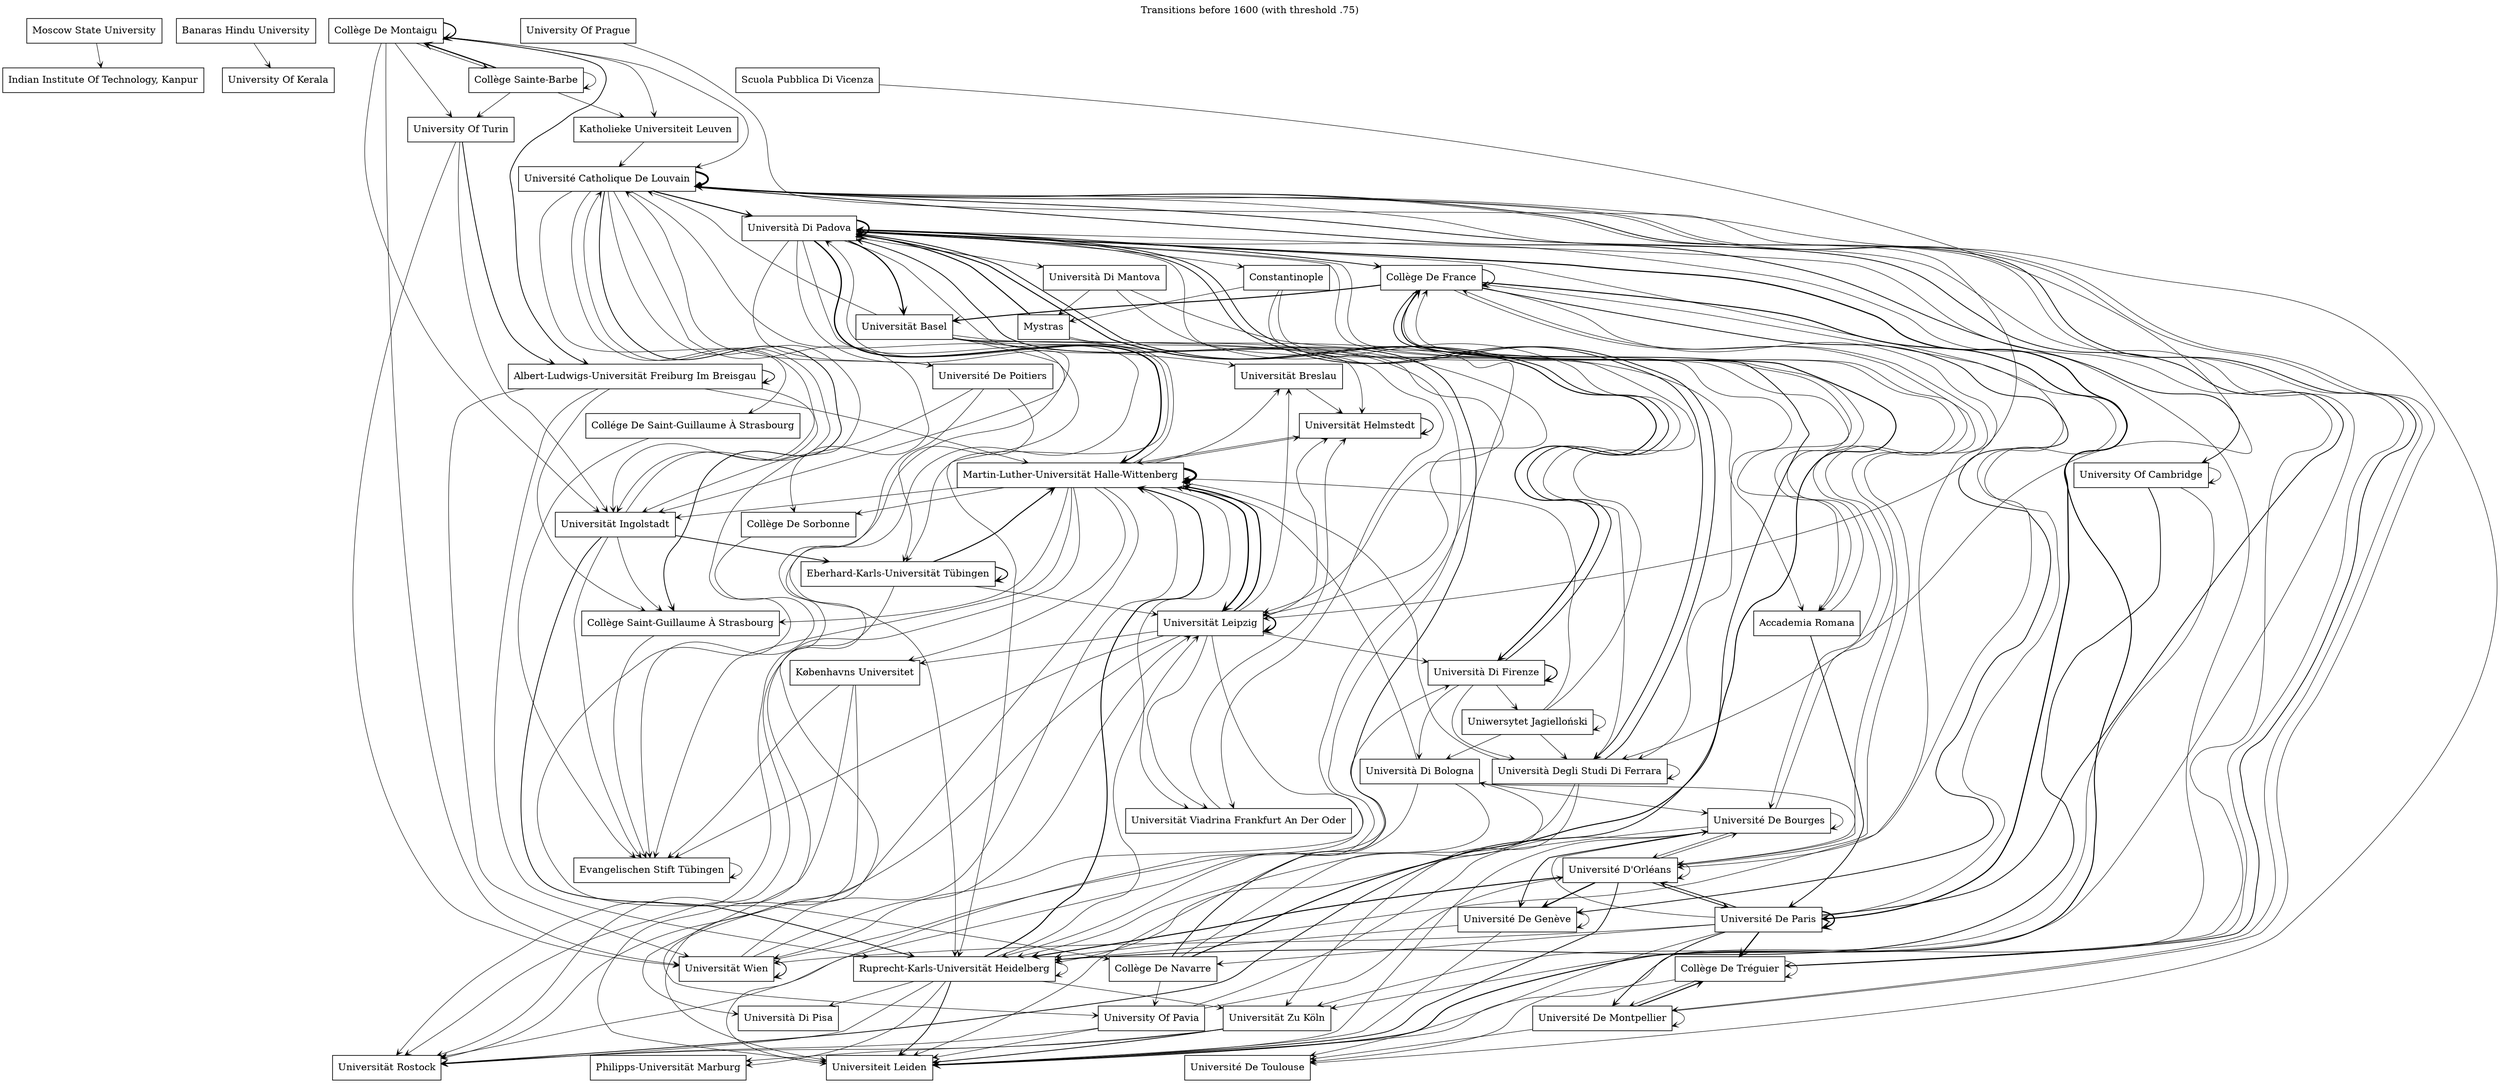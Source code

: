 digraph transition {
 node[shape="rectangle"];
 edge[arrowhead="vee", arrowsize=0.8, weight=0.1]; 
 labelloc="t"; 
 label="Transitions before 1600 (with threshold .75)"; 
   "Moscow State University" -> "Indian Institute Of Technology, Kanpur" [penwidth = ".7"];
   "Banaras Hindu University" -> "University Of Kerala" [penwidth = ".7"];
   "Université Catholique De Louvain" -> "Université Catholique De Louvain" [penwidth = "2.6"];
   "Université Catholique De Louvain" -> "Università Di Padova" [penwidth = "1.4"];
   "Université Catholique De Louvain" -> "University Of Cambridge" [penwidth = "1.1"];
   "Université Catholique De Louvain" -> "Collège De Tréguier" [penwidth = ".7"];
   "Université Catholique De Louvain" -> "Université De Montpellier" [penwidth = ".7"];
   "Université Catholique De Louvain" -> "Université De Toulouse" [penwidth = ".7"];
   "Collège De Tréguier" -> "Università Di Padova" [penwidth = ".7"];
   "Collège De Tréguier" -> "Université Catholique De Louvain" [penwidth = "1.1"];
   "Collège De Tréguier" -> "Collège De Tréguier" [penwidth = ".7"];
   "Collège De Tréguier" -> "Université De Montpellier" [penwidth = ".7"];
   "Collège De Tréguier" -> "Université De Toulouse" [penwidth = ".7"];
   "Università Di Padova" -> "Università Di Padova" [penwidth = "2.1"];
   "Université Catholique De Louvain" -> "Universität Zu Köln" [penwidth = ".7"];
   "Collège De Navarre" -> "Collège De France" [penwidth = "1.4"];
   "Collège De Navarre" -> "University Of Pavia" [penwidth = ".7"];
   "Collège De Navarre" -> "Università Di Padova" [penwidth = "1.1"];
   "Collège De Navarre" -> "Università Di Bologna" [penwidth = ".7"];
   "Università Di Padova" -> "Collège De France" [penwidth = "1.1"];
   "Università Di Padova" -> "University Of Pavia" [penwidth = ".7"];
   "Università Di Padova" -> "Martin-Luther-Universität Halle-Wittenberg" [penwidth = "1.8"];
   "Università Di Padova" -> "Universität Leipzig" [penwidth = ".7"];
   "Collège De France" -> "Universiteit Leiden" [penwidth = "1.4"];
   "Collège De France" -> "Universität Rostock" [penwidth = "1.1"];
   "Università Di Padova" -> "Universiteit Leiden" [penwidth = ".7"];
   "Università Di Padova" -> "Universität Rostock" [penwidth = ".7"];
   "University Of Pavia" -> "Universiteit Leiden" [penwidth = ".7"];
   "University Of Pavia" -> "Universität Rostock" [penwidth = ".7"];
   "Università Degli Studi Di Ferrara" -> "Università Di Padova" [penwidth = "1.1"];
   "Collège De France" -> "Universität Basel" [penwidth = "1.4"];
   "Università Di Padova" -> "Universität Basel" [penwidth = "1.6"];
   "University Of Cambridge" -> "Ruprecht-Karls-Universität Heidelberg" [penwidth = "1.1"];
   "University Of Cambridge" -> "Universität Zu Köln" [penwidth = ".7"];
   "Ruprecht-Karls-Universität Heidelberg" -> "Ruprecht-Karls-Universität Heidelberg" [penwidth = ".7"];
   "Ruprecht-Karls-Universität Heidelberg" -> "Universität Zu Köln" [penwidth = ".7"];
   "Universität Zu Köln" -> "Universiteit Leiden" [penwidth = "1.1"];
   "Universität Zu Köln" -> "Universität Rostock" [penwidth = ".7"];
   "Universität Zu Köln" -> "Philipps-Universität Marburg" [penwidth = ".7"];
   "Ruprecht-Karls-Universität Heidelberg" -> "Universiteit Leiden" [penwidth = "1.1"];
   "Ruprecht-Karls-Universität Heidelberg" -> "Universität Rostock" [penwidth = ".7"];
   "Ruprecht-Karls-Universität Heidelberg" -> "Philipps-Universität Marburg" [penwidth = ".7"];
   "Università Di Padova" -> "Università Degli Studi Di Ferrara" [penwidth = "1.1"];
   "Università Di Bologna" -> "Universiteit Leiden" [penwidth = ".7"];
   "Università Di Bologna" -> "Universität Rostock" [penwidth = ".7"];
   "Universität Leipzig" -> "Universiteit Leiden" [penwidth = ".7"];
   "Universität Leipzig" -> "Universität Rostock" [penwidth = ".7"];
   "Universität Leipzig" -> "Evangelischen Stift Tübingen" [penwidth = ".7"];
   "Københavns Universitet" -> "Universiteit Leiden" [penwidth = ".7"];
   "Københavns Universitet" -> "Universität Rostock" [penwidth = ".7"];
   "Københavns Universitet" -> "Evangelischen Stift Tübingen" [penwidth = ".7"];
   "Martin-Luther-Universität Halle-Wittenberg" -> "Universiteit Leiden" [penwidth = ".7"];
   "Martin-Luther-Universität Halle-Wittenberg" -> "Universität Rostock" [penwidth = ".7"];
   "Martin-Luther-Universität Halle-Wittenberg" -> "Evangelischen Stift Tübingen" [penwidth = ".7"];
   "Université De Paris" -> "Collège De Tréguier" [penwidth = "1.6"];
   "Université De Paris" -> "Université Catholique De Louvain" [penwidth = "1.1"];
   "Université De Paris" -> "Université De Montpellier" [penwidth = "1.1"];
   "Université De Paris" -> "Université De Toulouse" [penwidth = ".7"];
   "Université De Montpellier" -> "Collège De Tréguier" [penwidth = "1.4"];
   "Université De Montpellier" -> "Université Catholique De Louvain" [penwidth = ".7"];
   "Université De Montpellier" -> "Université De Montpellier" [penwidth = ".7"];
   "Université De Montpellier" -> "Université De Toulouse" [penwidth = ".7"];
   "Université Catholique De Louvain" -> "Collège De Navarre" [penwidth = ".7"];
   "Université Catholique De Louvain" -> "Collége De Saint-Guillaume À Strasbourg" [penwidth = ".7"];
   "Université Catholique De Louvain" -> "Collège De Sorbonne" [penwidth = ".7"];
   "Université Catholique De Louvain" -> "Collège Saint-Guillaume À Strasbourg" [penwidth = "1.1"];
   "Université Catholique De Louvain" -> "Universität Ingolstadt" [penwidth = ".7"];
   "Université Catholique De Louvain" -> "Ruprecht-Karls-Universität Heidelberg" [penwidth = ".7"];
   "Collège De Montaigu" -> "Université Catholique De Louvain" [penwidth = ".7"];
   "Katholieke Universiteit Leuven" -> "Université Catholique De Louvain" [penwidth = ".7"];
   "Universität Ingolstadt" -> "Université Catholique De Louvain" [penwidth = ".7"];
   "Universität Basel" -> "Universität Ingolstadt" [penwidth = ".7"];
   "Universität Basel" -> "Université Catholique De Louvain" [penwidth = ".7"];
   "Universität Basel" -> "Eberhard-Karls-Universität Tübingen" [penwidth = ".7"];
   "Universität Basel" -> "Ruprecht-Karls-Universität Heidelberg" [penwidth = ".7"];
   "Université De Poitiers" -> "Universität Ingolstadt" [penwidth = ".7"];
   "Université De Poitiers" -> "Université Catholique De Louvain" [penwidth = ".7"];
   "Université De Poitiers" -> "Eberhard-Karls-Universität Tübingen" [penwidth = ".7"];
   "Université De Poitiers" -> "Ruprecht-Karls-Universität Heidelberg" [penwidth = ".7"];
   "Collège Sainte-Barbe" -> "Collège De Montaigu" [penwidth = "1.6"];
   "Collège Sainte-Barbe" -> "Katholieke Universiteit Leuven" [penwidth = ".7"];
   "Collège Sainte-Barbe" -> "University Of Turin" [penwidth = ".7"];
   "Collège Sainte-Barbe" -> "Collège Sainte-Barbe" [penwidth = ".7"];
   "Collège De Montaigu" -> "Collège De Montaigu" [penwidth = "1.6"];
   "Collège De Montaigu" -> "Katholieke Universiteit Leuven" [penwidth = ".7"];
   "Collège De Montaigu" -> "University Of Turin" [penwidth = ".7"];
   "Collège De Montaigu" -> "Collège Sainte-Barbe" [penwidth = ".7"];
   "Collège De Montaigu" -> "Albert-Ludwigs-Universität Freiburg Im Breisgau" [penwidth = "1.1"];
   "Collège De Montaigu" -> "Universität Wien" [penwidth = ".7"];
   "Collège De Montaigu" -> "Universität Ingolstadt" [penwidth = ".7"];
   "University Of Turin" -> "Albert-Ludwigs-Universität Freiburg Im Breisgau" [penwidth = "1.1"];
   "University Of Turin" -> "Universität Wien" [penwidth = ".7"];
   "University Of Turin" -> "Universität Ingolstadt" [penwidth = ".7"];
   "Universität Wien" -> "Universität Leipzig" [penwidth = ".7"];
   "Universität Wien" -> "Universität Wien" [penwidth = "1.1"];
   "Universität Leipzig" -> "Università Di Firenze" [penwidth = ".7"];
   "Universität Wien" -> "Università Di Firenze" [penwidth = ".7"];
   "Università Di Firenze" -> "Università Degli Studi Di Ferrara" [penwidth = ".7"];
   "Università Di Firenze" -> "Università Di Bologna" [penwidth = ".7"];
   "Università Di Firenze" -> "Università Di Padova" [penwidth = "1.1"];
   "Università Di Firenze" -> "Uniwersytet Jagielloński" [penwidth = ".7"];
   "Uniwersytet Jagielloński" -> "Università Degli Studi Di Ferrara" [penwidth = ".7"];
   "Uniwersytet Jagielloński" -> "Università Di Bologna" [penwidth = ".7"];
   "Uniwersytet Jagielloński" -> "Università Di Padova" [penwidth = ".7"];
   "Uniwersytet Jagielloński" -> "Uniwersytet Jagielloński" [penwidth = ".7"];
   "Università Di Bologna" -> "Martin-Luther-Universität Halle-Wittenberg" [penwidth = ".7"];
   "Uniwersytet Jagielloński" -> "Martin-Luther-Universität Halle-Wittenberg" [penwidth = ".7"];
   "Università Degli Studi Di Ferrara" -> "Martin-Luther-Universität Halle-Wittenberg" [penwidth = ".7"];
   "Albert-Ludwigs-Universität Freiburg Im Breisgau" -> "Albert-Ludwigs-Universität Freiburg Im Breisgau" [penwidth = "1.1"];
   "Albert-Ludwigs-Universität Freiburg Im Breisgau" -> "Universität Wien" [penwidth = ".7"];
   "Albert-Ludwigs-Universität Freiburg Im Breisgau" -> "Universität Ingolstadt" [penwidth = ".7"];
   "Albert-Ludwigs-Universität Freiburg Im Breisgau" -> "Martin-Luther-Universität Halle-Wittenberg" [penwidth = ".7"];
   "Universität Wien" -> "Martin-Luther-Universität Halle-Wittenberg" [penwidth = ".7"];
   "Martin-Luther-Universität Halle-Wittenberg" -> "Martin-Luther-Universität Halle-Wittenberg" [penwidth = "3.0"];
   "Martin-Luther-Universität Halle-Wittenberg" -> "Universität Leipzig" [penwidth = "1.8"];
   "Martin-Luther-Universität Halle-Wittenberg" -> "Københavns Universitet" [penwidth = ".7"];
   "Martin-Luther-Universität Halle-Wittenberg" -> "Università Di Padova" [penwidth = ".7"];
   "Ruprecht-Karls-Universität Heidelberg" -> "Martin-Luther-Universität Halle-Wittenberg" [penwidth = "1.4"];
   "Ruprecht-Karls-Universität Heidelberg" -> "Università Di Pisa" [penwidth = ".7"];
   "Ruprecht-Karls-Universität Heidelberg" -> "Universität Leipzig" [penwidth = ".7"];
   "Eberhard-Karls-Universität Tübingen" -> "Martin-Luther-Universität Halle-Wittenberg" [penwidth = "1.4"];
   "Eberhard-Karls-Universität Tübingen" -> "Università Di Pisa" [penwidth = ".7"];
   "Eberhard-Karls-Universität Tübingen" -> "Universität Leipzig" [penwidth = ".7"];
   "Collége De Saint-Guillaume À Strasbourg" -> "Evangelischen Stift Tübingen" [penwidth = ".7"];
   "Universität Ingolstadt" -> "Evangelischen Stift Tübingen" [penwidth = ".7"];
   "Collège Saint-Guillaume À Strasbourg" -> "Evangelischen Stift Tübingen" [penwidth = ".7"];
   "Collège De Sorbonne" -> "Evangelischen Stift Tübingen" [penwidth = ".7"];
   "Evangelischen Stift Tübingen" -> "Evangelischen Stift Tübingen" [penwidth = ".7"];
   "Universität Leipzig" -> "Københavns Universitet" [penwidth = ".7"];
   "Universität Leipzig" -> "Martin-Luther-Universität Halle-Wittenberg" [penwidth = "1.6"];
   "Universität Leipzig" -> "Universität Leipzig" [penwidth = "1.8"];
   "Universität Ingolstadt" -> "Eberhard-Karls-Universität Tübingen" [penwidth = "1.1"];
   "Universität Ingolstadt" -> "Ruprecht-Karls-Universität Heidelberg" [penwidth = "1.1"];
   "Martin-Luther-Universität Halle-Wittenberg" -> "Collège De Sorbonne" [penwidth = ".7"];
   "Martin-Luther-Universität Halle-Wittenberg" -> "Collège Saint-Guillaume À Strasbourg" [penwidth = ".7"];
   "Martin-Luther-Universität Halle-Wittenberg" -> "Universität Ingolstadt" [penwidth = ".7"];
   "Scuola Pubblica Di Vicenza" -> "Università Degli Studi Di Ferrara" [penwidth = ".7"];
   "Università Di Padova" -> "Université De Paris" [penwidth = "1.6"];
   "Università Degli Studi Di Ferrara" -> "Università Degli Studi Di Ferrara" [penwidth = ".7"];
   "Université De Paris" -> "Universität Wien" [penwidth = ".7"];
   "University Of Prague" -> "Universität Leipzig" [penwidth = ".7"];
   "Universität Helmstedt" -> "Martin-Luther-Universität Halle-Wittenberg" [penwidth = ".7"];
   "Università Degli Studi Di Ferrara" -> "Ruprecht-Karls-Universität Heidelberg" [penwidth = ".7"];
   "Università Degli Studi Di Ferrara" -> "Universität Zu Köln" [penwidth = ".7"];
   "Universität Helmstedt" -> "Universität Helmstedt" [penwidth = "1.1"];
   "Universität Viadrina Frankfurt An Der Oder" -> "Universität Helmstedt" [penwidth = ".7"];
   "Universität Breslau" -> "Universität Helmstedt" [penwidth = ".7"];
   "Universität Basel" -> "Universität Breslau" [penwidth = ".7"];
   "Universität Basel" -> "Universität Helmstedt" [penwidth = ".7"];
   "Universität Basel" -> "Universität Viadrina Frankfurt An Der Oder" [penwidth = ".7"];
   "Universität Leipzig" -> "Universität Breslau" [penwidth = ".7"];
   "Universität Leipzig" -> "Universität Helmstedt" [penwidth = ".7"];
   "Universität Leipzig" -> "Universität Viadrina Frankfurt An Der Oder" [penwidth = ".7"];
   "Martin-Luther-Universität Halle-Wittenberg" -> "Universität Breslau" [penwidth = ".7"];
   "Martin-Luther-Universität Halle-Wittenberg" -> "Universität Helmstedt" [penwidth = ".7"];
   "Martin-Luther-Universität Halle-Wittenberg" -> "Universität Viadrina Frankfurt An Der Oder" [penwidth = ".7"];
   "Université De Paris" -> "Université De Paris" [penwidth = "1.8"];
   "Accademia Romana" -> "Université De Paris" [penwidth = "1.1"];
   "Universität Ingolstadt" -> "Collège Saint-Guillaume À Strasbourg" [penwidth = ".7"];
   "Albert-Ludwigs-Universität Freiburg Im Breisgau" -> "Collège Saint-Guillaume À Strasbourg" [penwidth = ".7"];
   "Albert-Ludwigs-Universität Freiburg Im Breisgau" -> "Ruprecht-Karls-Universität Heidelberg" [penwidth = ".7"];
   "Università Di Padova" -> "Université De Poitiers" [penwidth = ".7"];
   "Università Di Padova" -> "Accademia Romana" [penwidth = ".7"];
   "Università Di Padova" -> "Università Di Firenze" [penwidth = "1.4"];
   "Université D'Orléans" -> "Université De Paris" [penwidth = "1.1"];
   "Università Di Firenze" -> "Università Di Firenze" [penwidth = "1.4"];
   "Università Di Padova" -> "Université D'Orléans" [penwidth = ".7"];
   "Université De Paris" -> "Collège De Navarre" [penwidth = ".7"];
   "Université De Paris" -> "Collège De France" [penwidth = ".7"];
   "Mystras" -> "Universität Leipzig" [penwidth = ".7"];
   "Mystras" -> "Universität Wien" [penwidth = ".7"];
   "Mystras" -> "Università Di Padova" [penwidth = "1.4"];
   "Accademia Romana" -> "Università Di Padova" [penwidth = ".7"];
   "Constantinople" -> "Università Degli Studi Di Ferrara" [penwidth = ".7"];
   "Constantinople" -> "Accademia Romana" [penwidth = ".7"];
   "Constantinople" -> "Mystras" [penwidth = ".7"];
   "Università Di Mantova" -> "Università Degli Studi Di Ferrara" [penwidth = ".7"];
   "Università Di Mantova" -> "Accademia Romana" [penwidth = ".7"];
   "Università Di Mantova" -> "Mystras" [penwidth = ".7"];
   "Collège De France" -> "Collège De France" [penwidth = "1.1"];
   "Collège De France" -> "Université D'Orléans" [penwidth = ".7"];
   "Collège De France" -> "Université De Bourges" [penwidth = ".7"];
   "Collège De France" -> "Université De Genève" [penwidth = "1.1"];
   "Université D'Orléans" -> "Universiteit Leiden" [penwidth = "1.1"];
   "Université D'Orléans" -> "Ruprecht-Karls-Universität Heidelberg" [penwidth = "1.4"];
   "Université D'Orléans" -> "Université De Genève" [penwidth = "1.6"];
   "Université De Paris" -> "Université D'Orléans" [penwidth = "1.1"];
   "Université De Paris" -> "Université De Bourges" [penwidth = ".7"];
   "Université D'Orléans" -> "Collège De France" [penwidth = ".7"];
   "Université D'Orléans" -> "Université D'Orléans" [penwidth = ".7"];
   "Université D'Orléans" -> "Université De Bourges" [penwidth = ".7"];
   "Université De Bourges" -> "Collège De France" [penwidth = ".7"];
   "Université De Bourges" -> "Université D'Orléans" [penwidth = ".7"];
   "Université De Bourges" -> "Université De Bourges" [penwidth = ".7"];
   "Université De Bourges" -> "Université De Genève" [penwidth = "1.1"];
   "University Of Pavia" -> "Université D'Orléans" [penwidth = ".7"];
   "University Of Pavia" -> "Université De Bourges" [penwidth = ".7"];
   "Università Di Bologna" -> "Université D'Orléans" [penwidth = ".7"];
   "Università Di Bologna" -> "Université De Bourges" [penwidth = ".7"];
   "Università Di Padova" -> "Constantinople" [penwidth = ".7"];
   "Università Di Padova" -> "Università Di Mantova" [penwidth = ".7"];
   "University Of Cambridge" -> "University Of Cambridge" [penwidth = ".7"];
   "Eberhard-Karls-Universität Tübingen" -> "Eberhard-Karls-Universität Tübingen" [penwidth = "1.4"];
   "Collège De France" -> "Ruprecht-Karls-Universität Heidelberg" [penwidth = ".7"];
   "Université De Bourges" -> "Universiteit Leiden" [penwidth = ".7"];
   "Université De Bourges" -> "Ruprecht-Karls-Universität Heidelberg" [penwidth = ".7"];
   "Université De Genève" -> "Universiteit Leiden" [penwidth = ".7"];
   "Université De Genève" -> "Ruprecht-Karls-Universität Heidelberg" [penwidth = ".7"];
   "Université De Genève" -> "Université De Genève" [penwidth = ".7"];
 }
